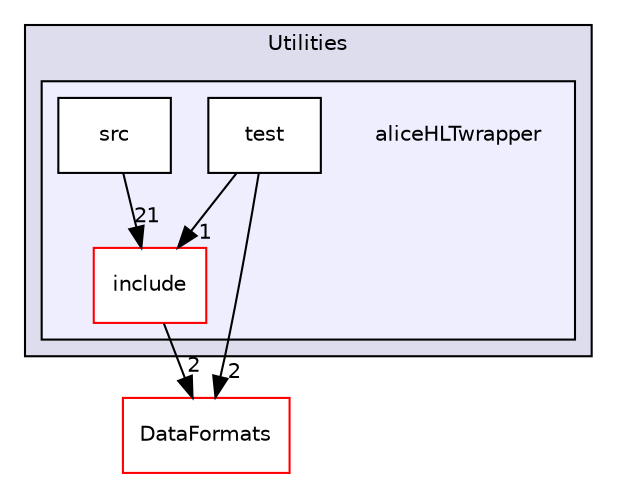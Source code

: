 digraph "/home/travis/build/AliceO2Group/AliceO2/Utilities/aliceHLTwrapper" {
  bgcolor=transparent;
  compound=true
  node [ fontsize="10", fontname="Helvetica"];
  edge [ labelfontsize="10", labelfontname="Helvetica"];
  subgraph clusterdir_b05a5fa85f84bfc9013183c9d87f9a36 {
    graph [ bgcolor="#ddddee", pencolor="black", label="Utilities" fontname="Helvetica", fontsize="10", URL="dir_b05a5fa85f84bfc9013183c9d87f9a36.html"]
  subgraph clusterdir_89404594baeba009a250b72877027579 {
    graph [ bgcolor="#eeeeff", pencolor="black", label="" URL="dir_89404594baeba009a250b72877027579.html"];
    dir_89404594baeba009a250b72877027579 [shape=plaintext label="aliceHLTwrapper"];
    dir_37b72e6c4ddd7d8ec45fb5fa8751df88 [shape=box label="include" color="red" fillcolor="white" style="filled" URL="dir_37b72e6c4ddd7d8ec45fb5fa8751df88.html"];
    dir_468a7cabf80e2295683d860d132e9318 [shape=box label="src" color="black" fillcolor="white" style="filled" URL="dir_468a7cabf80e2295683d860d132e9318.html"];
    dir_ca7d1572a272ad7d8c57f26623bb83b1 [shape=box label="test" color="black" fillcolor="white" style="filled" URL="dir_ca7d1572a272ad7d8c57f26623bb83b1.html"];
  }
  }
  dir_2171f7ec022c5423887b07c69b2f5b48 [shape=box label="DataFormats" color="red" URL="dir_2171f7ec022c5423887b07c69b2f5b48.html"];
  dir_37b72e6c4ddd7d8ec45fb5fa8751df88->dir_2171f7ec022c5423887b07c69b2f5b48 [headlabel="2", labeldistance=1.5 headhref="dir_000279_000038.html"];
  dir_468a7cabf80e2295683d860d132e9318->dir_37b72e6c4ddd7d8ec45fb5fa8751df88 [headlabel="21", labeldistance=1.5 headhref="dir_000281_000279.html"];
  dir_ca7d1572a272ad7d8c57f26623bb83b1->dir_37b72e6c4ddd7d8ec45fb5fa8751df88 [headlabel="1", labeldistance=1.5 headhref="dir_000282_000279.html"];
  dir_ca7d1572a272ad7d8c57f26623bb83b1->dir_2171f7ec022c5423887b07c69b2f5b48 [headlabel="2", labeldistance=1.5 headhref="dir_000282_000038.html"];
}

